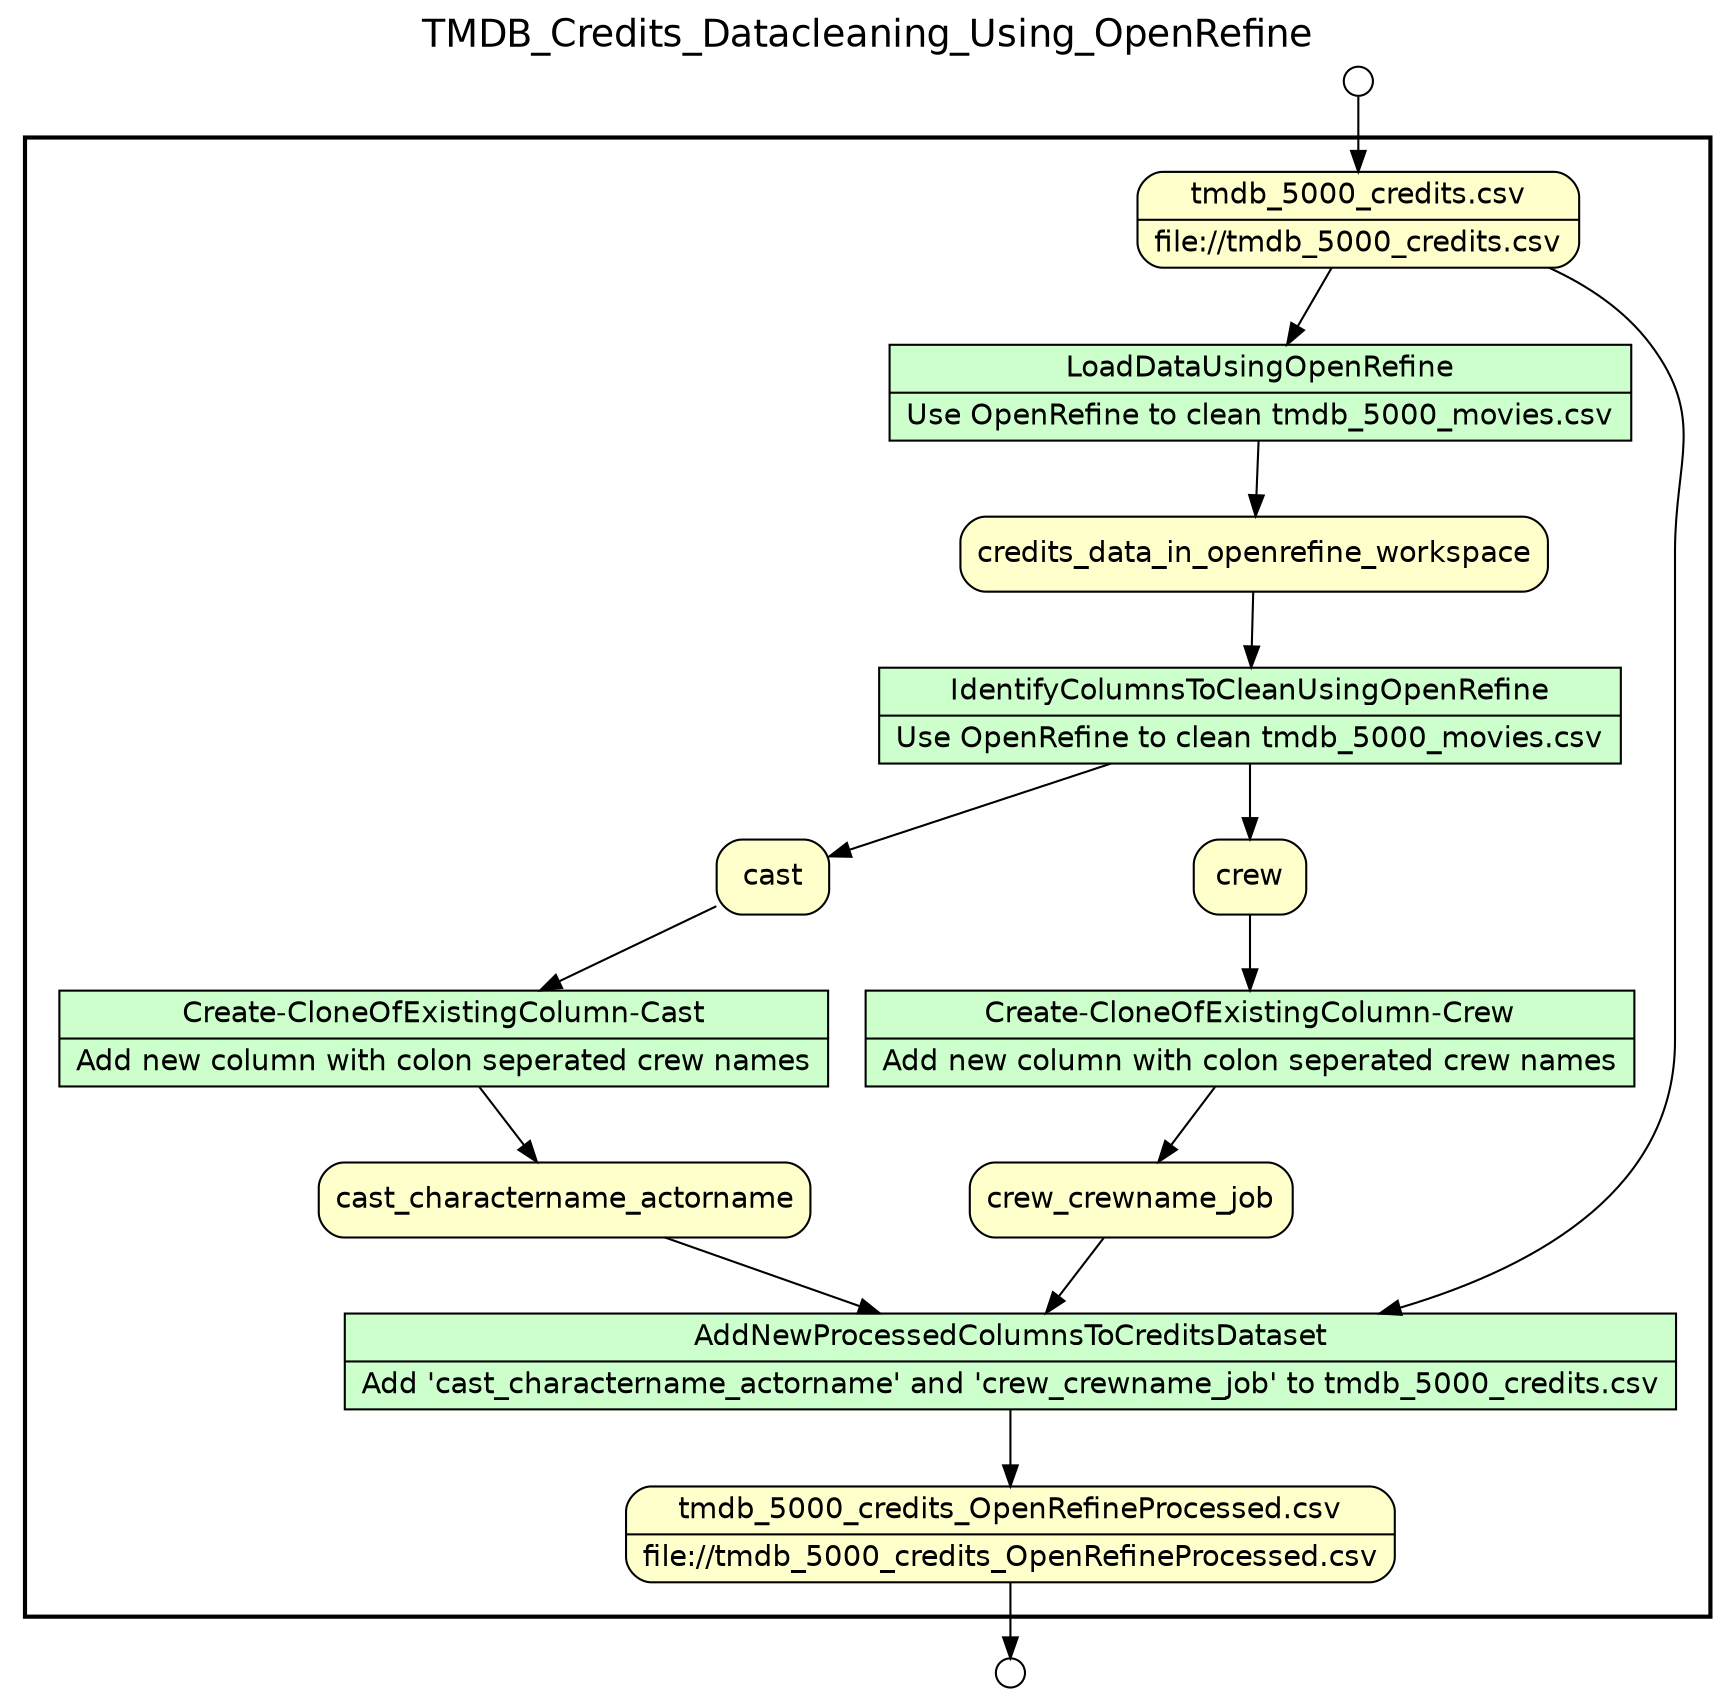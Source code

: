 
/* Start of top-level graph */
digraph Workflow {
rankdir=TB

/* Title for graph */
fontname=Helvetica; fontsize=18; labelloc=t
label=TMDB_Credits_Datacleaning_Using_OpenRefine

/* Start of double cluster for drawing box around nodes in workflow */
subgraph cluster_workflow_box_outer { label=""; color=black; penwidth=2
subgraph cluster_workflow_box_inner { label=""; penwidth=0

/* Style for nodes representing atomic programs in workflow */
node[shape=box style=filled fillcolor="#CCFFCC" peripheries=1 fontname=Helvetica]

/* Nodes representing atomic programs in workflow */
LoadDataUsingOpenRefine [shape=record rankdir=LR label="{<f0> LoadDataUsingOpenRefine |<f1> Use OpenRefine to clean tmdb_5000_movies.csv}"];
IdentifyColumnsToCleanUsingOpenRefine [shape=record rankdir=LR label="{<f0> IdentifyColumnsToCleanUsingOpenRefine |<f1> Use OpenRefine to clean tmdb_5000_movies.csv}"];
"Create-CloneOfExistingColumn-Cast" [shape=record rankdir=LR label="{<f0> Create-CloneOfExistingColumn-Cast |<f1> Add new column with colon seperated crew names}"];
"Create-CloneOfExistingColumn-Crew" [shape=record rankdir=LR label="{<f0> Create-CloneOfExistingColumn-Crew |<f1> Add new column with colon seperated crew names}"];
AddNewProcessedColumnsToCreditsDataset [shape=record rankdir=LR label="{<f0> AddNewProcessedColumnsToCreditsDataset |<f1> Add 'cast_charactername_actorname' and 'crew_crewname_job' to tmdb_5000_credits.csv}"];

/* Style for nodes representing non-parameter data channels in workflow */
node[shape=box style="rounded,filled" fillcolor="#FFFFCC" peripheries=1 fontname=Helvetica]

/* Nodes for non-parameter data channels in workflow */
"tmdb_5000_credits.csv" [shape=record rankdir=LR label="{<f0> tmdb_5000_credits.csv |<f1> file\://tmdb_5000_credits.csv}"];
credits_data_in_openrefine_workspace
cast
crew
cast_charactername_actorname
crew_crewname_job
"tmdb_5000_credits_OpenRefineProcessed.csv" [shape=record rankdir=LR label="{<f0> tmdb_5000_credits_OpenRefineProcessed.csv |<f1> file\://tmdb_5000_credits_OpenRefineProcessed.csv}"];

/* Style for nodes representing parameter channels in workflow */
node[shape=box style="rounded,filled" fillcolor="#FCFCFC" peripheries=1 fontname=Helvetica]

/* Nodes representing parameter channels in workflow */

/* Edges representing connections between programs and channels */
LoadDataUsingOpenRefine -> credits_data_in_openrefine_workspace
"tmdb_5000_credits.csv" -> LoadDataUsingOpenRefine
IdentifyColumnsToCleanUsingOpenRefine -> cast
IdentifyColumnsToCleanUsingOpenRefine -> crew
credits_data_in_openrefine_workspace -> IdentifyColumnsToCleanUsingOpenRefine
"Create-CloneOfExistingColumn-Cast" -> cast_charactername_actorname
cast -> "Create-CloneOfExistingColumn-Cast"
"Create-CloneOfExistingColumn-Crew" -> crew_crewname_job
crew -> "Create-CloneOfExistingColumn-Crew"
AddNewProcessedColumnsToCreditsDataset -> "tmdb_5000_credits_OpenRefineProcessed.csv"
"tmdb_5000_credits.csv" -> AddNewProcessedColumnsToCreditsDataset
cast_charactername_actorname -> AddNewProcessedColumnsToCreditsDataset
crew_crewname_job -> AddNewProcessedColumnsToCreditsDataset

/* End of double cluster for drawing box around nodes in workflow */
}}

/* Style for nodes representing workflow input ports */
node[shape=circle style="rounded,filled" fillcolor="#FFFFFF" peripheries=1 fontname=Helvetica width=0.2]

/* Nodes representing workflow input ports */
"tmdb_5000_credits.csv_input_port" [label=""]

/* Style for nodes representing workflow output ports */
node[shape=circle style="rounded,filled" fillcolor="#FFFFFF" peripheries=1 fontname=Helvetica width=0.2]

/* Nodes representing workflow output ports */
"tmdb_5000_credits_OpenRefineProcessed.csv_output_port" [label=""]

/* Edges from input ports to channels */
"tmdb_5000_credits.csv_input_port" -> "tmdb_5000_credits.csv"

/* Edges from channels to output ports */
"tmdb_5000_credits_OpenRefineProcessed.csv" -> "tmdb_5000_credits_OpenRefineProcessed.csv_output_port"

/* End of top-level graph */
}
